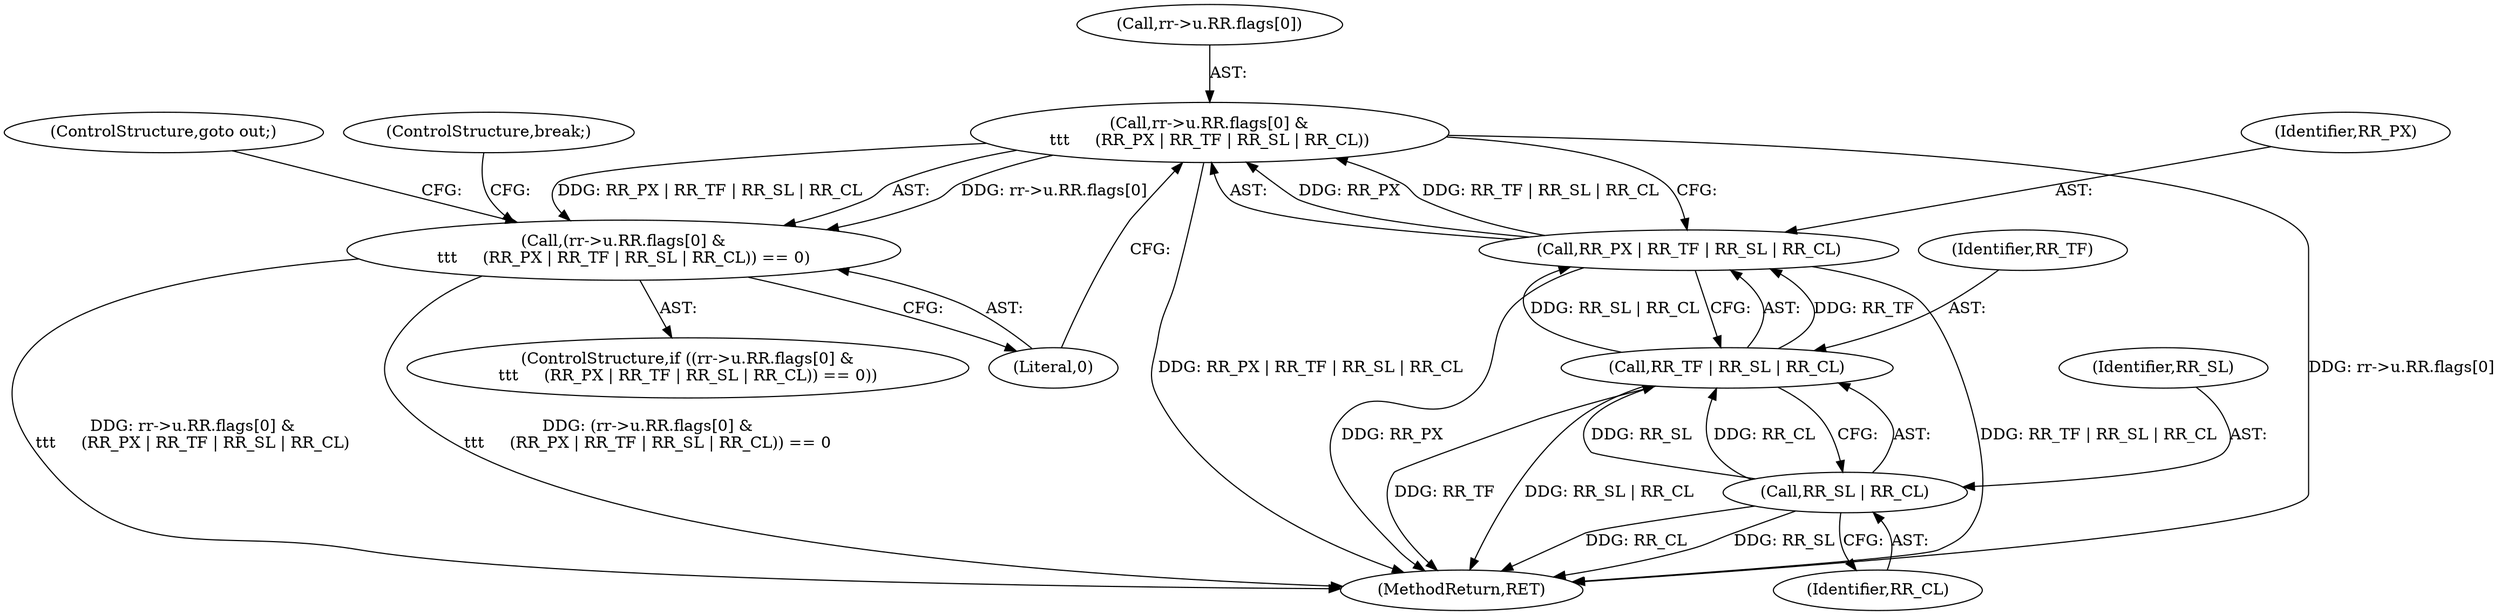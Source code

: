 digraph "0_linux_4e2024624e678f0ebb916e6192bd23c1f9fdf696@array" {
"1000237" [label="(Call,rr->u.RR.flags[0] &\n\t\t\t     (RR_PX | RR_TF | RR_SL | RR_CL))"];
"1000247" [label="(Call,RR_PX | RR_TF | RR_SL | RR_CL)"];
"1000249" [label="(Call,RR_TF | RR_SL | RR_CL)"];
"1000251" [label="(Call,RR_SL | RR_CL)"];
"1000236" [label="(Call,(rr->u.RR.flags[0] &\n\t\t\t     (RR_PX | RR_TF | RR_SL | RR_CL)) == 0)"];
"1000247" [label="(Call,RR_PX | RR_TF | RR_SL | RR_CL)"];
"1000235" [label="(ControlStructure,if ((rr->u.RR.flags[0] &\n\t\t\t     (RR_PX | RR_TF | RR_SL | RR_CL)) == 0))"];
"1000237" [label="(Call,rr->u.RR.flags[0] &\n\t\t\t     (RR_PX | RR_TF | RR_SL | RR_CL))"];
"1000253" [label="(Identifier,RR_CL)"];
"1000255" [label="(ControlStructure,goto out;)"];
"1000238" [label="(Call,rr->u.RR.flags[0])"];
"1000252" [label="(Identifier,RR_SL)"];
"1000236" [label="(Call,(rr->u.RR.flags[0] &\n\t\t\t     (RR_PX | RR_TF | RR_SL | RR_CL)) == 0)"];
"1000251" [label="(Call,RR_SL | RR_CL)"];
"1000248" [label="(Identifier,RR_PX)"];
"1000250" [label="(Identifier,RR_TF)"];
"1000254" [label="(Literal,0)"];
"1000249" [label="(Call,RR_TF | RR_SL | RR_CL)"];
"1000256" [label="(ControlStructure,break;)"];
"1001009" [label="(MethodReturn,RET)"];
"1000237" -> "1000236"  [label="AST: "];
"1000237" -> "1000247"  [label="CFG: "];
"1000238" -> "1000237"  [label="AST: "];
"1000247" -> "1000237"  [label="AST: "];
"1000254" -> "1000237"  [label="CFG: "];
"1000237" -> "1001009"  [label="DDG: rr->u.RR.flags[0]"];
"1000237" -> "1001009"  [label="DDG: RR_PX | RR_TF | RR_SL | RR_CL"];
"1000237" -> "1000236"  [label="DDG: rr->u.RR.flags[0]"];
"1000237" -> "1000236"  [label="DDG: RR_PX | RR_TF | RR_SL | RR_CL"];
"1000247" -> "1000237"  [label="DDG: RR_PX"];
"1000247" -> "1000237"  [label="DDG: RR_TF | RR_SL | RR_CL"];
"1000247" -> "1000249"  [label="CFG: "];
"1000248" -> "1000247"  [label="AST: "];
"1000249" -> "1000247"  [label="AST: "];
"1000247" -> "1001009"  [label="DDG: RR_PX"];
"1000247" -> "1001009"  [label="DDG: RR_TF | RR_SL | RR_CL"];
"1000249" -> "1000247"  [label="DDG: RR_TF"];
"1000249" -> "1000247"  [label="DDG: RR_SL | RR_CL"];
"1000249" -> "1000251"  [label="CFG: "];
"1000250" -> "1000249"  [label="AST: "];
"1000251" -> "1000249"  [label="AST: "];
"1000249" -> "1001009"  [label="DDG: RR_SL | RR_CL"];
"1000249" -> "1001009"  [label="DDG: RR_TF"];
"1000251" -> "1000249"  [label="DDG: RR_SL"];
"1000251" -> "1000249"  [label="DDG: RR_CL"];
"1000251" -> "1000253"  [label="CFG: "];
"1000252" -> "1000251"  [label="AST: "];
"1000253" -> "1000251"  [label="AST: "];
"1000251" -> "1001009"  [label="DDG: RR_CL"];
"1000251" -> "1001009"  [label="DDG: RR_SL"];
"1000236" -> "1000235"  [label="AST: "];
"1000236" -> "1000254"  [label="CFG: "];
"1000254" -> "1000236"  [label="AST: "];
"1000255" -> "1000236"  [label="CFG: "];
"1000256" -> "1000236"  [label="CFG: "];
"1000236" -> "1001009"  [label="DDG: rr->u.RR.flags[0] &\n\t\t\t     (RR_PX | RR_TF | RR_SL | RR_CL)"];
"1000236" -> "1001009"  [label="DDG: (rr->u.RR.flags[0] &\n\t\t\t     (RR_PX | RR_TF | RR_SL | RR_CL)) == 0"];
}
